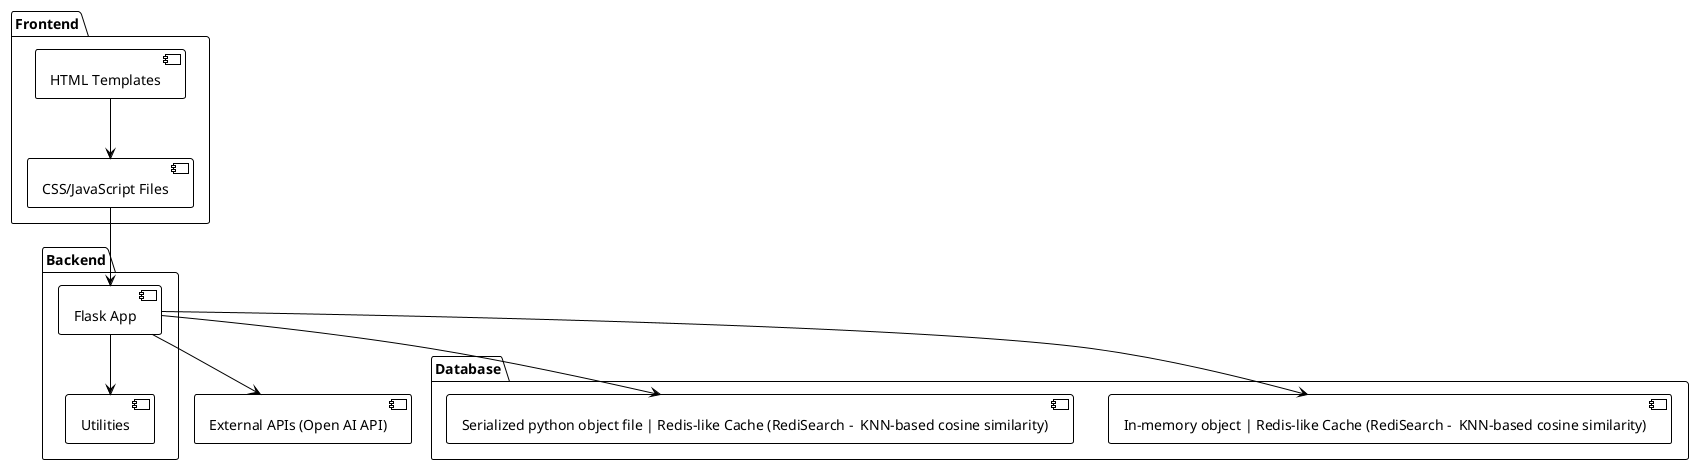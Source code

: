@startuml
!theme plain

' Define components
package Frontend {
    component "HTML Templates"
    component "CSS/JavaScript Files"
}

package Backend {
    component "Flask App"
    component "Utilities"
}

package Database {
    component "In-memory object | Redis-like Cache (RediSearch -  KNN-based cosine similarity)"
    component "Serialized python object file | Redis-like Cache (RediSearch -  KNN-based cosine similarity)"
}

component "External APIs (Open AI API)"

' Define relationships
"HTML Templates" --> "CSS/JavaScript Files"
"CSS/JavaScript Files" --> "Flask App"
"Flask App" --> "Utilities"
"Flask App" --> "In-memory object | Redis-like Cache (RediSearch -  KNN-based cosine similarity)"
"Flask App" --> "Serialized python object file | Redis-like Cache (RediSearch -  KNN-based cosine similarity)"
"Flask App" --> "External APIs (Open AI API)"

@enduml
